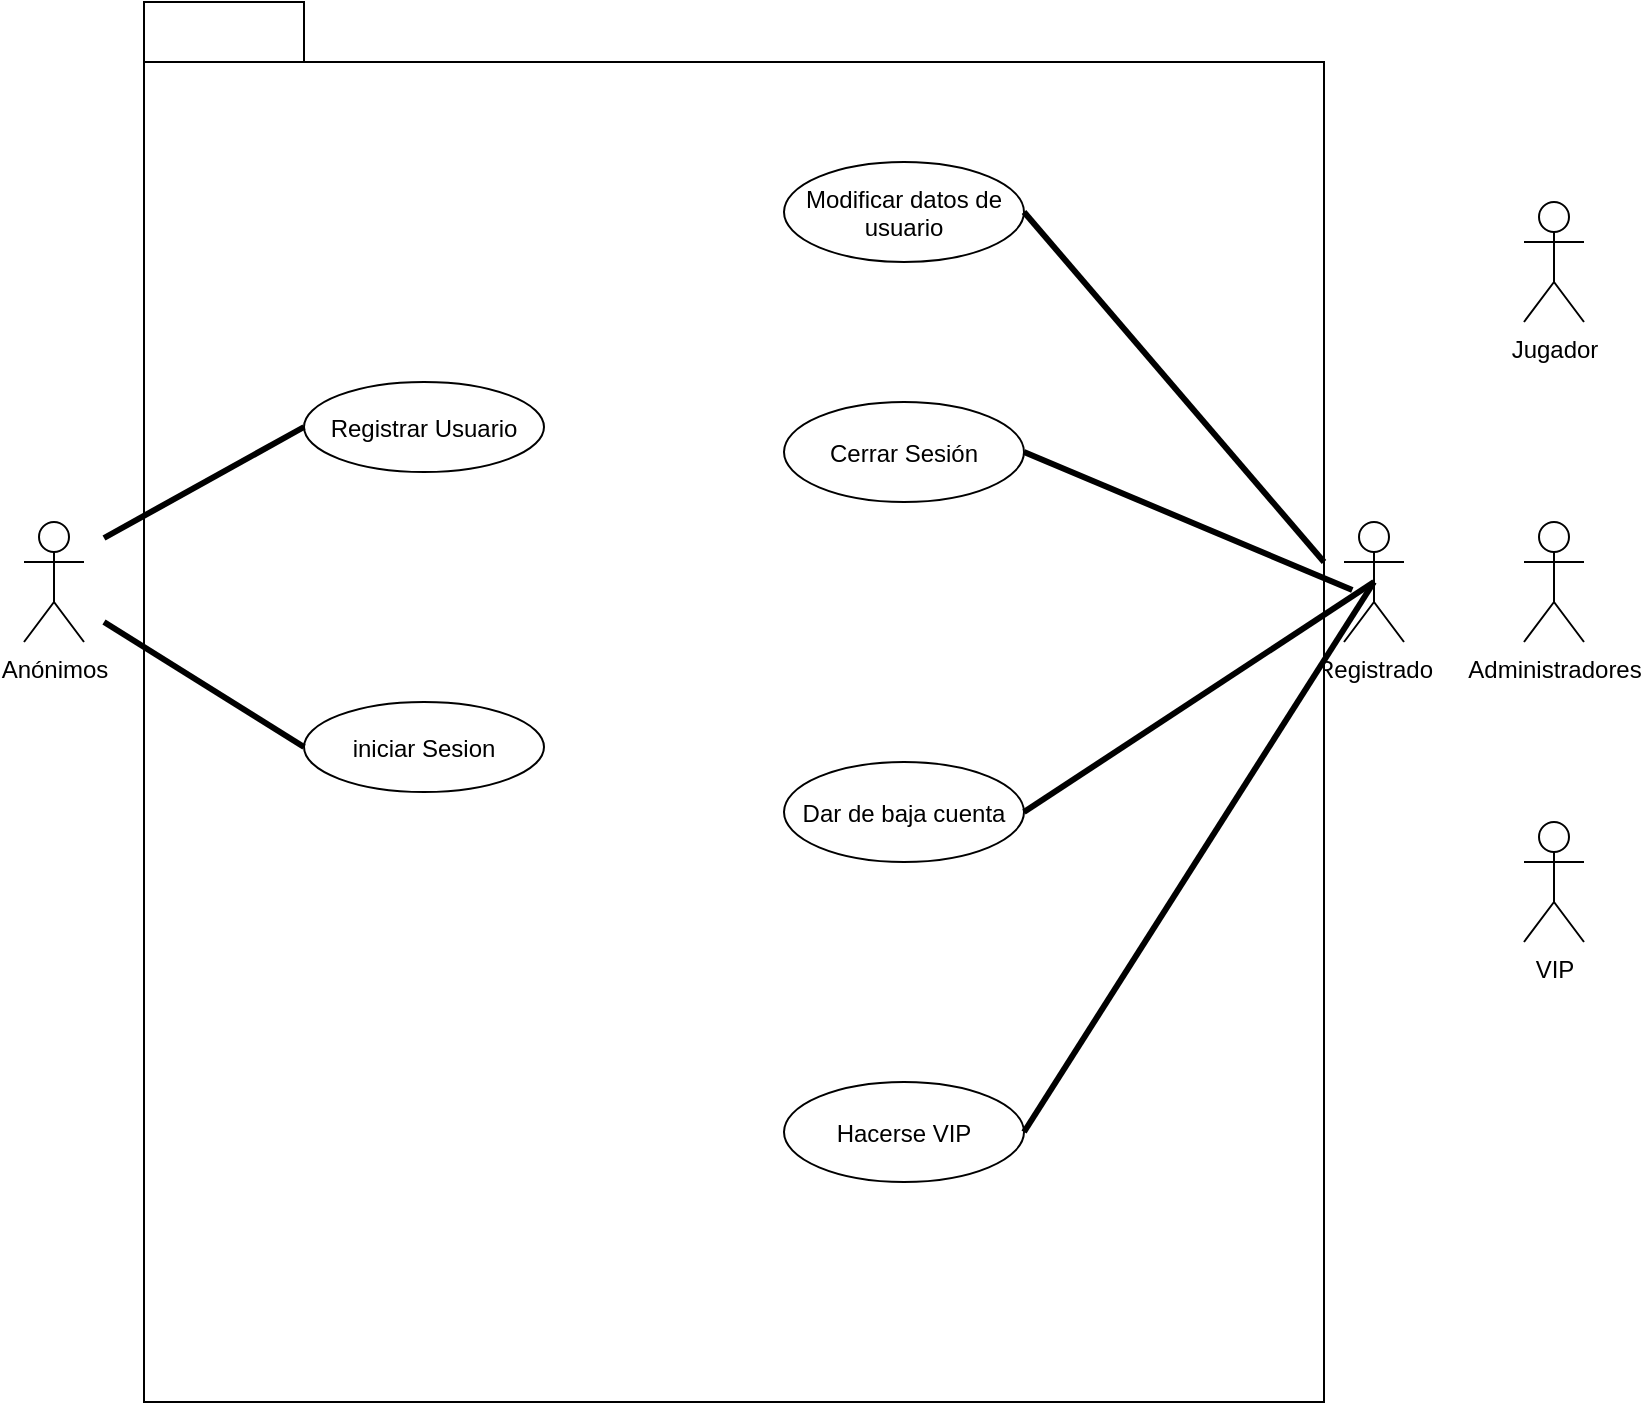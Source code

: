 <mxfile>
    <diagram id="iRQ_jr0esbavAK3CSFUX" name="Page-1">
        <mxGraphModel dx="606" dy="1111" grid="1" gridSize="10" guides="1" tooltips="1" connect="1" arrows="1" fold="1" page="1" pageScale="1" pageWidth="827" pageHeight="1169" math="0" shadow="0">
            <root>
                <mxCell id="0"/>
                <mxCell id="1" parent="0"/>
                <mxCell id="3" value="Administradores" style="shape=umlActor;verticalLabelPosition=bottom;verticalAlign=top;html=1;" vertex="1" parent="1">
                    <mxGeometry x="770" y="340" width="30" height="60" as="geometry"/>
                </mxCell>
                <mxCell id="4" value="Anónimos" style="shape=umlActor;verticalLabelPosition=bottom;verticalAlign=top;html=1;" vertex="1" parent="1">
                    <mxGeometry x="20" y="340" width="30" height="60" as="geometry"/>
                </mxCell>
                <mxCell id="8" value="Registrado" style="shape=umlActor;verticalLabelPosition=bottom;verticalAlign=top;html=1;" vertex="1" parent="1">
                    <mxGeometry x="680" y="340" width="30" height="60" as="geometry"/>
                </mxCell>
                <mxCell id="12" value="VIP" style="shape=umlActor;verticalLabelPosition=bottom;verticalAlign=top;html=1;" vertex="1" parent="1">
                    <mxGeometry x="770" y="490" width="30" height="60" as="geometry"/>
                </mxCell>
                <mxCell id="13" value="Jugador" style="shape=umlActor;verticalLabelPosition=bottom;verticalAlign=top;html=1;" vertex="1" parent="1">
                    <mxGeometry x="770" y="180" width="30" height="60" as="geometry"/>
                </mxCell>
                <mxCell id="14" value="" style="shape=folder;fontStyle=1;tabWidth=80;tabHeight=30;tabPosition=left;html=1;boundedLbl=1;align=center;" vertex="1" parent="1">
                    <mxGeometry x="80" y="80" width="590" height="700" as="geometry"/>
                </mxCell>
                <mxCell id="24" value="Registrar Usuario" style="ellipse;" vertex="1" parent="1">
                    <mxGeometry x="160" y="270" width="120" height="45" as="geometry"/>
                </mxCell>
                <mxCell id="25" value="iniciar Sesion" style="ellipse;" vertex="1" parent="1">
                    <mxGeometry x="160" y="430" width="120" height="45" as="geometry"/>
                </mxCell>
                <mxCell id="33" value="Modificar datos de &#10;usuario" style="ellipse;" vertex="1" parent="1">
                    <mxGeometry x="400" y="160" width="120" height="50" as="geometry"/>
                </mxCell>
                <mxCell id="34" value="Cerrar Sesión" style="ellipse;" vertex="1" parent="1">
                    <mxGeometry x="400" y="280" width="120" height="50" as="geometry"/>
                </mxCell>
                <mxCell id="35" value="Dar de baja cuenta" style="ellipse;" vertex="1" parent="1">
                    <mxGeometry x="400" y="460" width="120" height="50" as="geometry"/>
                </mxCell>
                <mxCell id="36" value="Hacerse VIP" style="ellipse;" vertex="1" parent="1">
                    <mxGeometry x="400" y="620" width="120" height="50" as="geometry"/>
                </mxCell>
                <mxCell id="38" value="" style="endArrow=none;startArrow=none;endFill=0;startFill=0;endSize=8;html=1;verticalAlign=bottom;labelBackgroundColor=none;strokeWidth=3;entryX=0;entryY=0.5;entryDx=0;entryDy=0;" edge="1" parent="1">
                    <mxGeometry width="160" relative="1" as="geometry">
                        <mxPoint x="60" y="390.0" as="sourcePoint"/>
                        <mxPoint x="160" y="452.5" as="targetPoint"/>
                        <Array as="points"/>
                    </mxGeometry>
                </mxCell>
                <mxCell id="39" value="" style="endArrow=none;startArrow=none;endFill=0;startFill=0;endSize=8;html=1;verticalAlign=bottom;labelBackgroundColor=none;strokeWidth=3;entryX=1;entryY=0.5;entryDx=0;entryDy=0;" edge="1" parent="1" target="33">
                    <mxGeometry width="160" relative="1" as="geometry">
                        <mxPoint x="670" y="360" as="sourcePoint"/>
                        <mxPoint x="170" y="462.5" as="targetPoint"/>
                        <Array as="points"/>
                    </mxGeometry>
                </mxCell>
                <mxCell id="40" value="" style="endArrow=none;startArrow=none;endFill=0;startFill=0;endSize=8;html=1;verticalAlign=bottom;labelBackgroundColor=none;strokeWidth=3;entryX=1;entryY=0.5;entryDx=0;entryDy=0;exitX=1.024;exitY=0.42;exitDx=0;exitDy=0;exitPerimeter=0;" edge="1" parent="1" source="14" target="34">
                    <mxGeometry width="160" relative="1" as="geometry">
                        <mxPoint x="80" y="410.0" as="sourcePoint"/>
                        <mxPoint x="180" y="472.5" as="targetPoint"/>
                        <Array as="points"/>
                    </mxGeometry>
                </mxCell>
                <mxCell id="41" value="" style="endArrow=none;startArrow=none;endFill=0;startFill=0;endSize=8;html=1;verticalAlign=bottom;labelBackgroundColor=none;strokeWidth=3;exitX=0;exitY=0.5;exitDx=0;exitDy=0;" edge="1" parent="1">
                    <mxGeometry width="160" relative="1" as="geometry">
                        <mxPoint x="160" y="292.5" as="sourcePoint"/>
                        <mxPoint x="60.0" y="348" as="targetPoint"/>
                        <Array as="points"/>
                    </mxGeometry>
                </mxCell>
                <mxCell id="42" value="" style="endArrow=none;startArrow=none;endFill=0;startFill=0;endSize=8;html=1;verticalAlign=bottom;labelBackgroundColor=none;strokeWidth=3;exitX=0.5;exitY=0.5;exitDx=0;exitDy=0;exitPerimeter=0;entryX=1;entryY=0.5;entryDx=0;entryDy=0;" edge="1" parent="1" source="8" target="35">
                    <mxGeometry width="160" relative="1" as="geometry">
                        <mxPoint x="170" y="302.5" as="sourcePoint"/>
                        <mxPoint x="70.0" y="358" as="targetPoint"/>
                        <Array as="points"/>
                    </mxGeometry>
                </mxCell>
                <mxCell id="43" value="" style="endArrow=none;startArrow=none;endFill=0;startFill=0;endSize=8;html=1;verticalAlign=bottom;labelBackgroundColor=none;strokeWidth=3;exitX=0.5;exitY=0.5;exitDx=0;exitDy=0;exitPerimeter=0;entryX=1;entryY=0.5;entryDx=0;entryDy=0;" edge="1" parent="1" source="8" target="36">
                    <mxGeometry width="160" relative="1" as="geometry">
                        <mxPoint x="180" y="312.5" as="sourcePoint"/>
                        <mxPoint x="80.0" y="368" as="targetPoint"/>
                        <Array as="points"/>
                    </mxGeometry>
                </mxCell>
            </root>
        </mxGraphModel>
    </diagram>
</mxfile>